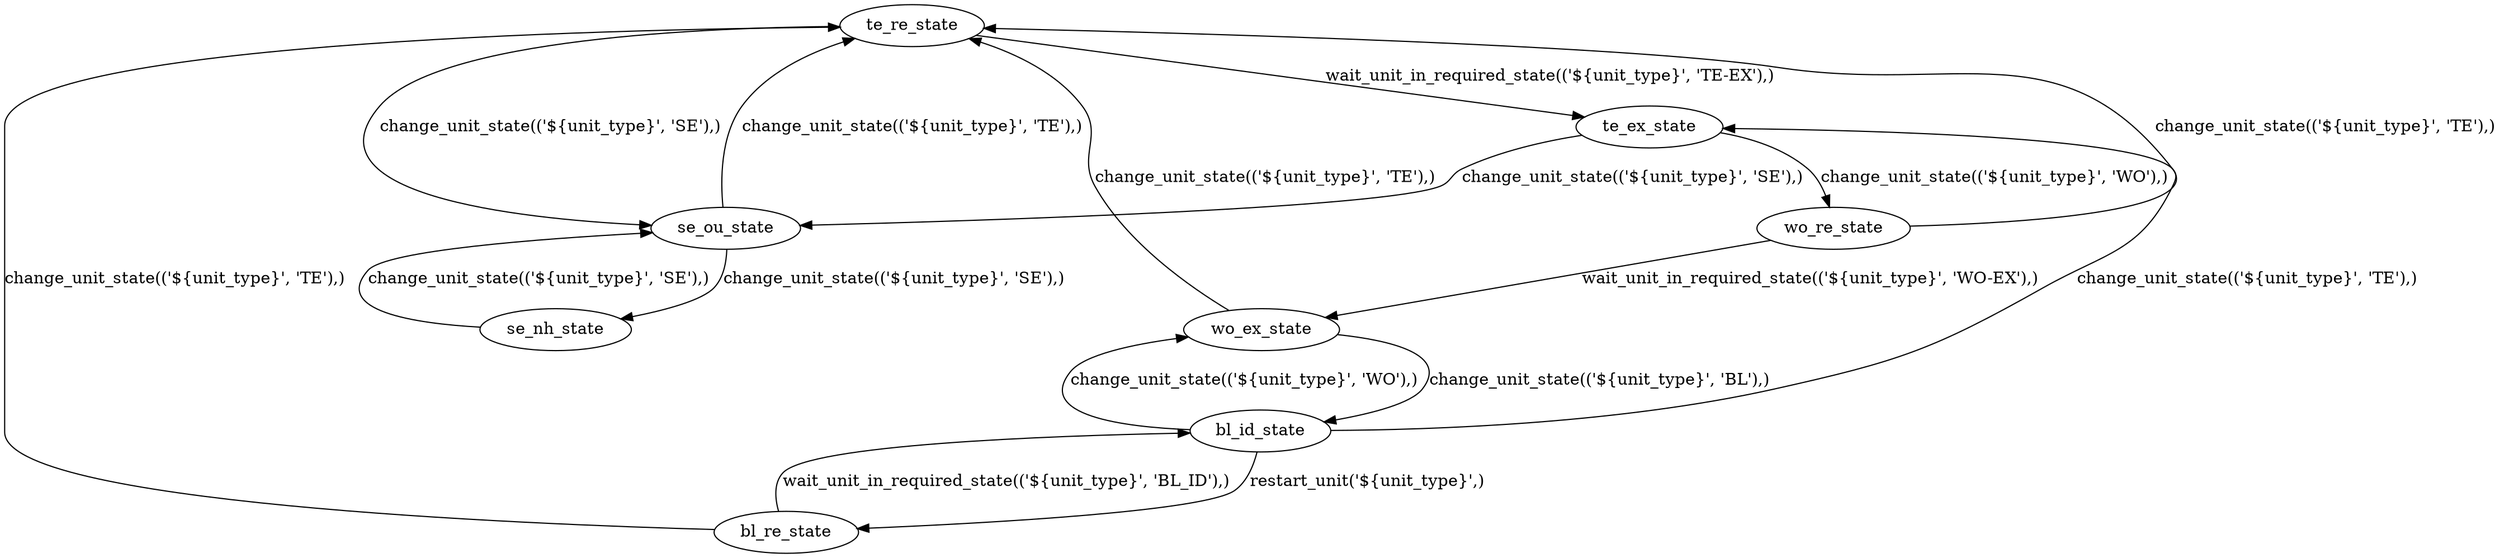 digraph state_change {

  // Nodes
  te_re_state [ style=filled, shape=ellipse, peripheries=1, fillcolor=white ]
  bl_re_state [ style=filled, shape=ellipse, peripheries=1, fillcolor=white ]
  te_ex_state [ style=filled, shape=ellipse, peripheries=1, fillcolor=white ]
  bl_id_state [ style=filled, shape=ellipse, peripheries=1, fillcolor=white ]
  se_nh_state [ style=filled, shape=ellipse, peripheries=1, fillcolor=white ]
  se_ou_state [ style=filled, shape=ellipse, peripheries=1, fillcolor=white ]
  wo_re_state [ style=filled, shape=ellipse, peripheries=1, fillcolor=white ]
  wo_ex_state [ style=filled, shape=ellipse, peripheries=1, fillcolor=white ]

  // Transitions
  wo_ex_state -> bl_id_state [ label="change_unit_state(('${unit_type}', 'BL'),)", tooltip="change_unit_state(('${unit_type}', 'BL'),)" ]
  wo_ex_state -> te_re_state [ label="change_unit_state(('${unit_type}', 'TE'),)", tooltip="change_unit_state(('${unit_type}', 'TE'),)" ]
  bl_id_state -> te_ex_state [ label="change_unit_state(('${unit_type}', 'TE'),)", tooltip="change_unit_state(('${unit_type}', 'TE'),)" ]
  bl_id_state -> wo_ex_state [ label="change_unit_state(('${unit_type}', 'WO'),)", tooltip="change_unit_state(('${unit_type}', 'WO'),)" ]
  bl_id_state -> bl_re_state [ label="restart_unit('${unit_type}',)", tooltip="restart_unit('${unit_type}',)" ]
  bl_re_state -> te_re_state [ label="change_unit_state(('${unit_type}', 'TE'),)", tooltip="change_unit_state(('${unit_type}', 'TE'),)" ]
  bl_re_state -> bl_id_state [ label="wait_unit_in_required_state(('${unit_type}', 'BL_ID'),)", tooltip="wait_unit_in_required_state(('${unit_type}', 'BL_ID'),)" ]
  te_ex_state -> se_ou_state [ label="change_unit_state(('${unit_type}', 'SE'),)", tooltip="change_unit_state(('${unit_type}', 'SE'),)" ]
  te_ex_state -> wo_re_state [ label="change_unit_state(('${unit_type}', 'WO'),)", tooltip="change_unit_state(('${unit_type}', 'WO'),)" ]
  se_ou_state -> se_nh_state [ label="change_unit_state(('${unit_type}', 'SE'),)", tooltip="change_unit_state(('${unit_type}', 'SE'),)" ]
  se_ou_state -> te_re_state [ label="change_unit_state(('${unit_type}', 'TE'),)", tooltip="change_unit_state(('${unit_type}', 'TE'),)" ]
  se_nh_state -> se_ou_state [ label="change_unit_state(('${unit_type}', 'SE'),)", tooltip="change_unit_state(('${unit_type}', 'SE'),)" ]
  te_re_state -> se_ou_state [ label="change_unit_state(('${unit_type}', 'SE'),)", tooltip="change_unit_state(('${unit_type}', 'SE'),)" ]
  te_re_state -> te_ex_state [ label="wait_unit_in_required_state(('${unit_type}', 'TE-EX'),)", tooltip="wait_unit_in_required_state(('${unit_type}', 'TE-EX'),)" ]
  wo_re_state -> te_re_state [ label="change_unit_state(('${unit_type}', 'TE'),)", tooltip="change_unit_state(('${unit_type}', 'TE'),)" ]
  wo_re_state -> wo_ex_state [ label="wait_unit_in_required_state(('${unit_type}', 'WO-EX'),)", tooltip="wait_unit_in_required_state(('${unit_type}', 'WO-EX'),)" ]
}
